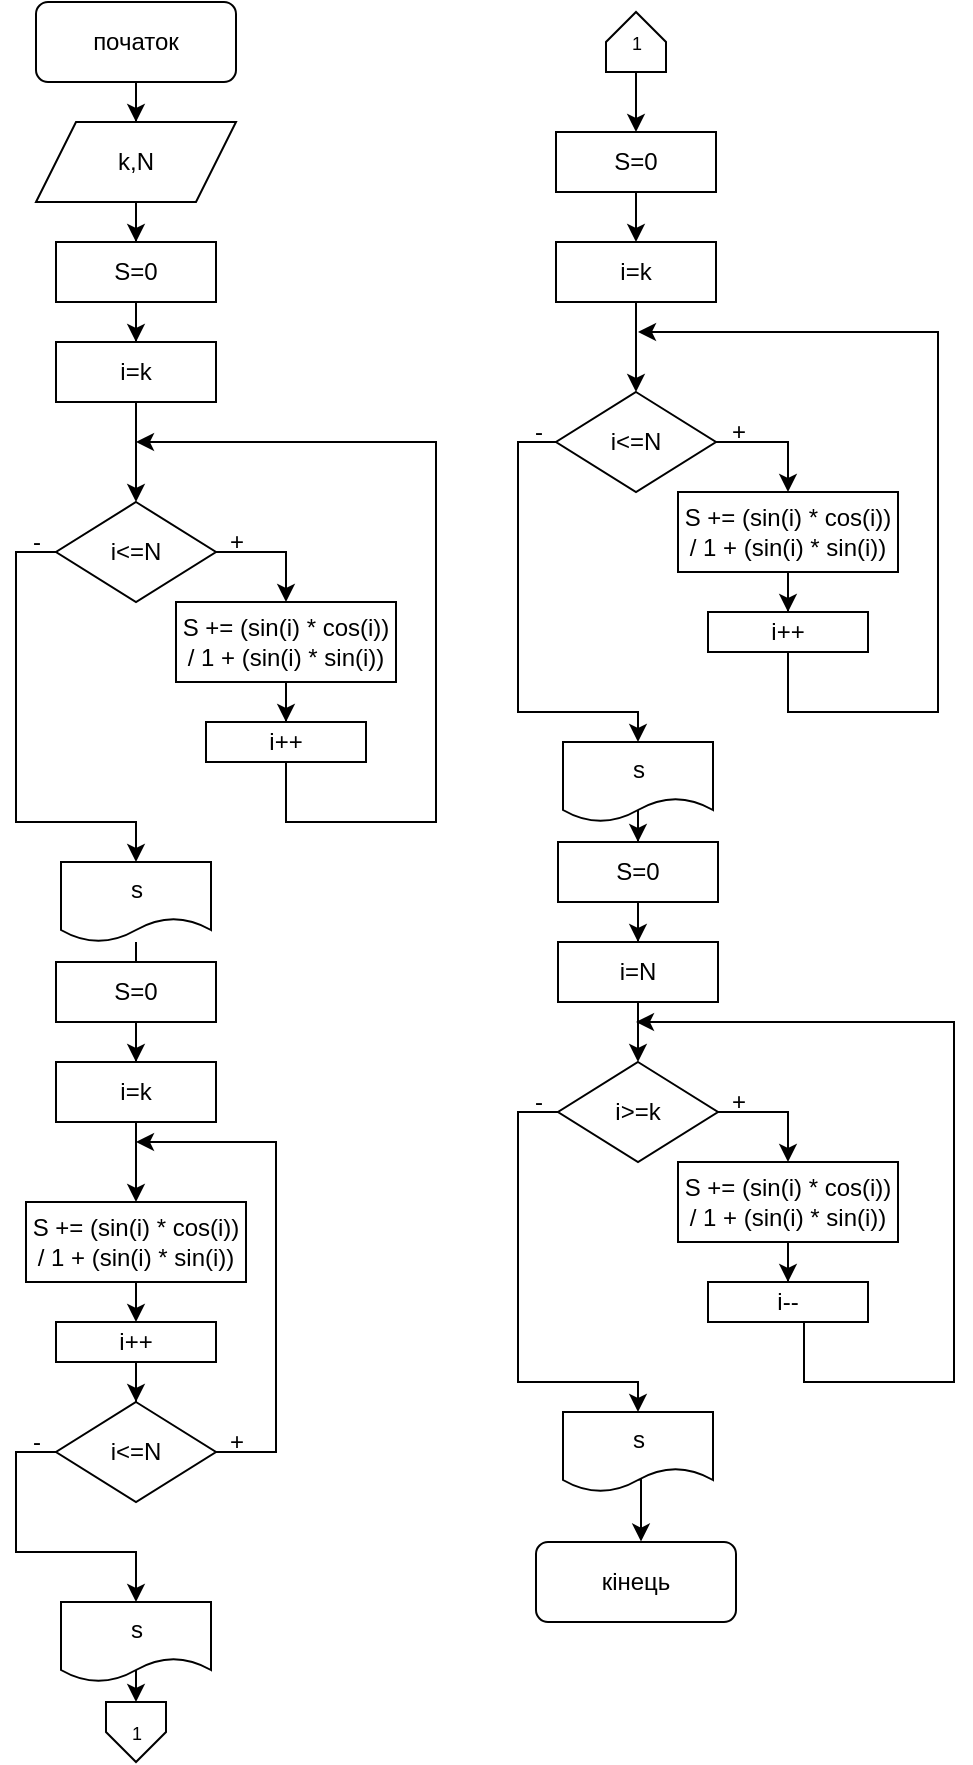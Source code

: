 <mxfile version="20.2.3" type="device" pages="2"><diagram id="C5RBs43oDa-KdzZeNtuy" name="Page-1"><mxGraphModel dx="1471" dy="927" grid="0" gridSize="10" guides="1" tooltips="1" connect="1" arrows="1" fold="1" page="1" pageScale="1" pageWidth="827" pageHeight="1169" math="0" shadow="0"><root><mxCell id="WIyWlLk6GJQsqaUBKTNV-0"/><mxCell id="WIyWlLk6GJQsqaUBKTNV-1" parent="WIyWlLk6GJQsqaUBKTNV-0"/><mxCell id="K4sAIPYoaZY_HEX5kWVk-2" value="" style="edgeStyle=orthogonalEdgeStyle;rounded=0;orthogonalLoop=1;jettySize=auto;html=1;" parent="WIyWlLk6GJQsqaUBKTNV-1" source="K4sAIPYoaZY_HEX5kWVk-0" target="K4sAIPYoaZY_HEX5kWVk-1" edge="1"><mxGeometry relative="1" as="geometry"/></mxCell><mxCell id="K4sAIPYoaZY_HEX5kWVk-0" value="початок" style="rounded=1;whiteSpace=wrap;html=1;" parent="WIyWlLk6GJQsqaUBKTNV-1" vertex="1"><mxGeometry x="70" y="40" width="100" height="40" as="geometry"/></mxCell><mxCell id="K4sAIPYoaZY_HEX5kWVk-4" value="" style="edgeStyle=orthogonalEdgeStyle;rounded=0;orthogonalLoop=1;jettySize=auto;html=1;" parent="WIyWlLk6GJQsqaUBKTNV-1" source="K4sAIPYoaZY_HEX5kWVk-1" target="K4sAIPYoaZY_HEX5kWVk-3" edge="1"><mxGeometry relative="1" as="geometry"/></mxCell><mxCell id="K4sAIPYoaZY_HEX5kWVk-1" value="k,N" style="shape=parallelogram;perimeter=parallelogramPerimeter;whiteSpace=wrap;html=1;fixedSize=1;" parent="WIyWlLk6GJQsqaUBKTNV-1" vertex="1"><mxGeometry x="70" y="100" width="100" height="40" as="geometry"/></mxCell><mxCell id="K4sAIPYoaZY_HEX5kWVk-7" value="" style="edgeStyle=orthogonalEdgeStyle;rounded=0;orthogonalLoop=1;jettySize=auto;html=1;" parent="WIyWlLk6GJQsqaUBKTNV-1" source="K4sAIPYoaZY_HEX5kWVk-3" target="K4sAIPYoaZY_HEX5kWVk-6" edge="1"><mxGeometry relative="1" as="geometry"/></mxCell><mxCell id="K4sAIPYoaZY_HEX5kWVk-3" value="S=0" style="rounded=0;whiteSpace=wrap;html=1;" parent="WIyWlLk6GJQsqaUBKTNV-1" vertex="1"><mxGeometry x="80" y="160" width="80" height="30" as="geometry"/></mxCell><mxCell id="K4sAIPYoaZY_HEX5kWVk-9" value="" style="edgeStyle=orthogonalEdgeStyle;rounded=0;orthogonalLoop=1;jettySize=auto;html=1;" parent="WIyWlLk6GJQsqaUBKTNV-1" source="K4sAIPYoaZY_HEX5kWVk-6" target="K4sAIPYoaZY_HEX5kWVk-8" edge="1"><mxGeometry relative="1" as="geometry"/></mxCell><mxCell id="K4sAIPYoaZY_HEX5kWVk-6" value="i=k" style="rounded=0;whiteSpace=wrap;html=1;" parent="WIyWlLk6GJQsqaUBKTNV-1" vertex="1"><mxGeometry x="80" y="210" width="80" height="30" as="geometry"/></mxCell><mxCell id="K4sAIPYoaZY_HEX5kWVk-11" value="" style="edgeStyle=orthogonalEdgeStyle;rounded=0;orthogonalLoop=1;jettySize=auto;html=1;exitX=1;exitY=0.5;exitDx=0;exitDy=0;" parent="WIyWlLk6GJQsqaUBKTNV-1" source="K4sAIPYoaZY_HEX5kWVk-8" target="K4sAIPYoaZY_HEX5kWVk-10" edge="1"><mxGeometry relative="1" as="geometry"/></mxCell><mxCell id="K4sAIPYoaZY_HEX5kWVk-21" value="" style="edgeStyle=orthogonalEdgeStyle;rounded=0;orthogonalLoop=1;jettySize=auto;html=1;exitX=0;exitY=0.5;exitDx=0;exitDy=0;entryX=0.5;entryY=0;entryDx=0;entryDy=0;" parent="WIyWlLk6GJQsqaUBKTNV-1" source="K4sAIPYoaZY_HEX5kWVk-8" target="K4sAIPYoaZY_HEX5kWVk-20" edge="1"><mxGeometry relative="1" as="geometry"><Array as="points"><mxPoint x="60" y="315"/><mxPoint x="60" y="450"/><mxPoint x="120" y="450"/></Array></mxGeometry></mxCell><mxCell id="K4sAIPYoaZY_HEX5kWVk-8" value="i&amp;lt;=N" style="rhombus;whiteSpace=wrap;html=1;" parent="WIyWlLk6GJQsqaUBKTNV-1" vertex="1"><mxGeometry x="80" y="290" width="80" height="50" as="geometry"/></mxCell><mxCell id="K4sAIPYoaZY_HEX5kWVk-17" value="" style="edgeStyle=orthogonalEdgeStyle;rounded=0;orthogonalLoop=1;jettySize=auto;html=1;" parent="WIyWlLk6GJQsqaUBKTNV-1" source="K4sAIPYoaZY_HEX5kWVk-10" target="K4sAIPYoaZY_HEX5kWVk-16" edge="1"><mxGeometry relative="1" as="geometry"/></mxCell><mxCell id="K4sAIPYoaZY_HEX5kWVk-10" value="S += (sin(i) * cos(i)) / 1 + (sin(i) * sin(i))" style="rounded=0;whiteSpace=wrap;html=1;" parent="WIyWlLk6GJQsqaUBKTNV-1" vertex="1"><mxGeometry x="140" y="340" width="110" height="40" as="geometry"/></mxCell><mxCell id="K4sAIPYoaZY_HEX5kWVk-12" value="+" style="text;html=1;align=center;verticalAlign=middle;resizable=0;points=[];autosize=1;strokeColor=none;fillColor=none;" parent="WIyWlLk6GJQsqaUBKTNV-1" vertex="1"><mxGeometry x="155" y="295" width="30" height="30" as="geometry"/></mxCell><mxCell id="K4sAIPYoaZY_HEX5kWVk-19" value="" style="edgeStyle=orthogonalEdgeStyle;rounded=0;orthogonalLoop=1;jettySize=auto;html=1;exitX=0.5;exitY=1;exitDx=0;exitDy=0;" parent="WIyWlLk6GJQsqaUBKTNV-1" source="K4sAIPYoaZY_HEX5kWVk-16" edge="1"><mxGeometry relative="1" as="geometry"><mxPoint x="120" y="260" as="targetPoint"/><Array as="points"><mxPoint x="195" y="450"/><mxPoint x="270" y="450"/><mxPoint x="270" y="260"/></Array></mxGeometry></mxCell><mxCell id="K4sAIPYoaZY_HEX5kWVk-16" value="i++" style="rounded=0;whiteSpace=wrap;html=1;" parent="WIyWlLk6GJQsqaUBKTNV-1" vertex="1"><mxGeometry x="155" y="400" width="80" height="20" as="geometry"/></mxCell><mxCell id="K4sAIPYoaZY_HEX5kWVk-27" value="" style="edgeStyle=orthogonalEdgeStyle;rounded=0;orthogonalLoop=1;jettySize=auto;html=1;" parent="WIyWlLk6GJQsqaUBKTNV-1" source="K4sAIPYoaZY_HEX5kWVk-20" edge="1"><mxGeometry relative="1" as="geometry"><mxPoint x="120" y="520" as="targetPoint"/></mxGeometry></mxCell><mxCell id="K4sAIPYoaZY_HEX5kWVk-20" value="s" style="shape=document;whiteSpace=wrap;html=1;boundedLbl=1;" parent="WIyWlLk6GJQsqaUBKTNV-1" vertex="1"><mxGeometry x="82.5" y="470" width="75" height="40" as="geometry"/></mxCell><mxCell id="K4sAIPYoaZY_HEX5kWVk-22" value="-" style="text;html=1;align=center;verticalAlign=middle;resizable=0;points=[];autosize=1;strokeColor=none;fillColor=none;" parent="WIyWlLk6GJQsqaUBKTNV-1" vertex="1"><mxGeometry x="55" y="295" width="30" height="30" as="geometry"/></mxCell><mxCell id="K4sAIPYoaZY_HEX5kWVk-28" value="" style="edgeStyle=orthogonalEdgeStyle;rounded=0;orthogonalLoop=1;jettySize=auto;html=1;" parent="WIyWlLk6GJQsqaUBKTNV-1" source="K4sAIPYoaZY_HEX5kWVk-24" target="K4sAIPYoaZY_HEX5kWVk-26" edge="1"><mxGeometry relative="1" as="geometry"/></mxCell><mxCell id="K4sAIPYoaZY_HEX5kWVk-24" value="S=0" style="rounded=0;whiteSpace=wrap;html=1;" parent="WIyWlLk6GJQsqaUBKTNV-1" vertex="1"><mxGeometry x="80" y="520" width="80" height="30" as="geometry"/></mxCell><mxCell id="K4sAIPYoaZY_HEX5kWVk-31" value="" style="edgeStyle=orthogonalEdgeStyle;rounded=0;orthogonalLoop=1;jettySize=auto;html=1;entryX=0.5;entryY=0;entryDx=0;entryDy=0;" parent="WIyWlLk6GJQsqaUBKTNV-1" source="K4sAIPYoaZY_HEX5kWVk-26" target="K4sAIPYoaZY_HEX5kWVk-29" edge="1"><mxGeometry relative="1" as="geometry"/></mxCell><mxCell id="K4sAIPYoaZY_HEX5kWVk-26" value="i=k" style="rounded=0;whiteSpace=wrap;html=1;" parent="WIyWlLk6GJQsqaUBKTNV-1" vertex="1"><mxGeometry x="80" y="570" width="80" height="30" as="geometry"/></mxCell><mxCell id="K4sAIPYoaZY_HEX5kWVk-29" value="S += (sin(i) * cos(i)) / 1 + (sin(i) * sin(i))" style="rounded=0;whiteSpace=wrap;html=1;" parent="WIyWlLk6GJQsqaUBKTNV-1" vertex="1"><mxGeometry x="65" y="640" width="110" height="40" as="geometry"/></mxCell><mxCell id="K4sAIPYoaZY_HEX5kWVk-34" value="" style="edgeStyle=orthogonalEdgeStyle;rounded=0;orthogonalLoop=1;jettySize=auto;html=1;" parent="WIyWlLk6GJQsqaUBKTNV-1" source="K4sAIPYoaZY_HEX5kWVk-30" target="K4sAIPYoaZY_HEX5kWVk-33" edge="1"><mxGeometry relative="1" as="geometry"/></mxCell><mxCell id="K4sAIPYoaZY_HEX5kWVk-30" value="i++" style="rounded=0;whiteSpace=wrap;html=1;" parent="WIyWlLk6GJQsqaUBKTNV-1" vertex="1"><mxGeometry x="80" y="700" width="80" height="20" as="geometry"/></mxCell><mxCell id="K4sAIPYoaZY_HEX5kWVk-32" value="" style="endArrow=classic;html=1;rounded=0;exitX=0.5;exitY=1;exitDx=0;exitDy=0;entryX=0.5;entryY=0;entryDx=0;entryDy=0;" parent="WIyWlLk6GJQsqaUBKTNV-1" source="K4sAIPYoaZY_HEX5kWVk-29" target="K4sAIPYoaZY_HEX5kWVk-30" edge="1"><mxGeometry width="50" height="50" relative="1" as="geometry"><mxPoint x="150" y="620" as="sourcePoint"/><mxPoint x="200" y="570" as="targetPoint"/></mxGeometry></mxCell><mxCell id="K4sAIPYoaZY_HEX5kWVk-36" value="" style="edgeStyle=orthogonalEdgeStyle;rounded=0;orthogonalLoop=1;jettySize=auto;html=1;" parent="WIyWlLk6GJQsqaUBKTNV-1" source="K4sAIPYoaZY_HEX5kWVk-33" edge="1"><mxGeometry relative="1" as="geometry"><mxPoint x="120" y="610" as="targetPoint"/><Array as="points"><mxPoint x="190" y="765"/><mxPoint x="190" y="610"/></Array></mxGeometry></mxCell><mxCell id="K4sAIPYoaZY_HEX5kWVk-44" value="" style="edgeStyle=orthogonalEdgeStyle;rounded=0;orthogonalLoop=1;jettySize=auto;html=1;entryX=0.5;entryY=0;entryDx=0;entryDy=0;exitX=0;exitY=0.5;exitDx=0;exitDy=0;" parent="WIyWlLk6GJQsqaUBKTNV-1" source="K4sAIPYoaZY_HEX5kWVk-33" target="K4sAIPYoaZY_HEX5kWVk-42" edge="1"><mxGeometry relative="1" as="geometry"><mxPoint x="2.274e-13" y="765" as="targetPoint"/></mxGeometry></mxCell><mxCell id="K4sAIPYoaZY_HEX5kWVk-33" value="i&amp;lt;=N" style="rhombus;whiteSpace=wrap;html=1;" parent="WIyWlLk6GJQsqaUBKTNV-1" vertex="1"><mxGeometry x="80" y="740" width="80" height="50" as="geometry"/></mxCell><mxCell id="K4sAIPYoaZY_HEX5kWVk-37" value="+" style="text;html=1;align=center;verticalAlign=middle;resizable=0;points=[];autosize=1;strokeColor=none;fillColor=none;" parent="WIyWlLk6GJQsqaUBKTNV-1" vertex="1"><mxGeometry x="155" y="745" width="30" height="30" as="geometry"/></mxCell><mxCell id="jiIaWxIWColyFS7ki5DX-5" value="" style="edgeStyle=orthogonalEdgeStyle;rounded=0;orthogonalLoop=1;jettySize=auto;html=1;exitX=0.5;exitY=0.81;exitDx=0;exitDy=0;exitPerimeter=0;" edge="1" parent="WIyWlLk6GJQsqaUBKTNV-1" source="K4sAIPYoaZY_HEX5kWVk-42"><mxGeometry relative="1" as="geometry"><mxPoint x="120" y="890" as="targetPoint"/></mxGeometry></mxCell><mxCell id="K4sAIPYoaZY_HEX5kWVk-42" value="s" style="shape=document;whiteSpace=wrap;html=1;boundedLbl=1;" parent="WIyWlLk6GJQsqaUBKTNV-1" vertex="1"><mxGeometry x="82.5" y="840" width="75" height="40" as="geometry"/></mxCell><mxCell id="K4sAIPYoaZY_HEX5kWVk-45" value="-" style="text;html=1;align=center;verticalAlign=middle;resizable=0;points=[];autosize=1;strokeColor=none;fillColor=none;" parent="WIyWlLk6GJQsqaUBKTNV-1" vertex="1"><mxGeometry x="55" y="745" width="30" height="30" as="geometry"/></mxCell><mxCell id="K4sAIPYoaZY_HEX5kWVk-51" value="" style="edgeStyle=orthogonalEdgeStyle;rounded=0;orthogonalLoop=1;jettySize=auto;html=1;" parent="WIyWlLk6GJQsqaUBKTNV-1" source="K4sAIPYoaZY_HEX5kWVk-49" target="K4sAIPYoaZY_HEX5kWVk-50" edge="1"><mxGeometry relative="1" as="geometry"/></mxCell><mxCell id="K4sAIPYoaZY_HEX5kWVk-49" value="S=0" style="rounded=0;whiteSpace=wrap;html=1;" parent="WIyWlLk6GJQsqaUBKTNV-1" vertex="1"><mxGeometry x="330" y="105" width="80" height="30" as="geometry"/></mxCell><mxCell id="K4sAIPYoaZY_HEX5kWVk-61" value="" style="edgeStyle=orthogonalEdgeStyle;rounded=0;orthogonalLoop=1;jettySize=auto;html=1;entryX=0.5;entryY=0;entryDx=0;entryDy=0;" parent="WIyWlLk6GJQsqaUBKTNV-1" source="K4sAIPYoaZY_HEX5kWVk-50" target="K4sAIPYoaZY_HEX5kWVk-54" edge="1"><mxGeometry relative="1" as="geometry"/></mxCell><mxCell id="K4sAIPYoaZY_HEX5kWVk-50" value="i=k" style="rounded=0;whiteSpace=wrap;html=1;" parent="WIyWlLk6GJQsqaUBKTNV-1" vertex="1"><mxGeometry x="330" y="160" width="80" height="30" as="geometry"/></mxCell><mxCell id="K4sAIPYoaZY_HEX5kWVk-52" value="" style="edgeStyle=orthogonalEdgeStyle;rounded=0;orthogonalLoop=1;jettySize=auto;html=1;exitX=1;exitY=0.5;exitDx=0;exitDy=0;" parent="WIyWlLk6GJQsqaUBKTNV-1" source="K4sAIPYoaZY_HEX5kWVk-54" target="K4sAIPYoaZY_HEX5kWVk-56" edge="1"><mxGeometry relative="1" as="geometry"/></mxCell><mxCell id="K4sAIPYoaZY_HEX5kWVk-53" value="" style="edgeStyle=orthogonalEdgeStyle;rounded=0;orthogonalLoop=1;jettySize=auto;html=1;exitX=0;exitY=0.5;exitDx=0;exitDy=0;entryX=0.5;entryY=0;entryDx=0;entryDy=0;" parent="WIyWlLk6GJQsqaUBKTNV-1" source="K4sAIPYoaZY_HEX5kWVk-54" target="K4sAIPYoaZY_HEX5kWVk-62" edge="1"><mxGeometry relative="1" as="geometry"><mxPoint x="371" y="415" as="targetPoint"/><Array as="points"><mxPoint x="311" y="260"/><mxPoint x="311" y="395"/><mxPoint x="371" y="395"/></Array></mxGeometry></mxCell><mxCell id="K4sAIPYoaZY_HEX5kWVk-54" value="i&amp;lt;=N" style="rhombus;whiteSpace=wrap;html=1;" parent="WIyWlLk6GJQsqaUBKTNV-1" vertex="1"><mxGeometry x="330" y="235" width="80" height="50" as="geometry"/></mxCell><mxCell id="K4sAIPYoaZY_HEX5kWVk-55" value="" style="edgeStyle=orthogonalEdgeStyle;rounded=0;orthogonalLoop=1;jettySize=auto;html=1;" parent="WIyWlLk6GJQsqaUBKTNV-1" source="K4sAIPYoaZY_HEX5kWVk-56" target="K4sAIPYoaZY_HEX5kWVk-59" edge="1"><mxGeometry relative="1" as="geometry"/></mxCell><mxCell id="K4sAIPYoaZY_HEX5kWVk-56" value="S += (sin(i) * cos(i)) / 1 + (sin(i) * sin(i))" style="rounded=0;whiteSpace=wrap;html=1;" parent="WIyWlLk6GJQsqaUBKTNV-1" vertex="1"><mxGeometry x="391" y="285" width="110" height="40" as="geometry"/></mxCell><mxCell id="K4sAIPYoaZY_HEX5kWVk-57" value="+" style="text;html=1;align=center;verticalAlign=middle;resizable=0;points=[];autosize=1;strokeColor=none;fillColor=none;" parent="WIyWlLk6GJQsqaUBKTNV-1" vertex="1"><mxGeometry x="406" y="240" width="30" height="30" as="geometry"/></mxCell><mxCell id="K4sAIPYoaZY_HEX5kWVk-58" value="" style="edgeStyle=orthogonalEdgeStyle;rounded=0;orthogonalLoop=1;jettySize=auto;html=1;exitX=0.5;exitY=1;exitDx=0;exitDy=0;" parent="WIyWlLk6GJQsqaUBKTNV-1" source="K4sAIPYoaZY_HEX5kWVk-59" edge="1"><mxGeometry relative="1" as="geometry"><mxPoint x="371" y="205" as="targetPoint"/><Array as="points"><mxPoint x="446" y="395"/><mxPoint x="521" y="395"/><mxPoint x="521" y="205"/></Array></mxGeometry></mxCell><mxCell id="K4sAIPYoaZY_HEX5kWVk-59" value="i++" style="rounded=0;whiteSpace=wrap;html=1;" parent="WIyWlLk6GJQsqaUBKTNV-1" vertex="1"><mxGeometry x="406" y="345" width="80" height="20" as="geometry"/></mxCell><mxCell id="K4sAIPYoaZY_HEX5kWVk-60" value="-" style="text;html=1;align=center;verticalAlign=middle;resizable=0;points=[];autosize=1;strokeColor=none;fillColor=none;" parent="WIyWlLk6GJQsqaUBKTNV-1" vertex="1"><mxGeometry x="306" y="240" width="30" height="30" as="geometry"/></mxCell><mxCell id="K4sAIPYoaZY_HEX5kWVk-66" value="" style="edgeStyle=orthogonalEdgeStyle;rounded=0;orthogonalLoop=1;jettySize=auto;html=1;entryX=0.5;entryY=0;entryDx=0;entryDy=0;" parent="WIyWlLk6GJQsqaUBKTNV-1" source="K4sAIPYoaZY_HEX5kWVk-62" target="K4sAIPYoaZY_HEX5kWVk-64" edge="1"><mxGeometry relative="1" as="geometry"/></mxCell><mxCell id="K4sAIPYoaZY_HEX5kWVk-62" value="s" style="shape=document;whiteSpace=wrap;html=1;boundedLbl=1;" parent="WIyWlLk6GJQsqaUBKTNV-1" vertex="1"><mxGeometry x="333.5" y="410" width="75" height="40" as="geometry"/></mxCell><mxCell id="K4sAIPYoaZY_HEX5kWVk-67" value="" style="edgeStyle=orthogonalEdgeStyle;rounded=0;orthogonalLoop=1;jettySize=auto;html=1;" parent="WIyWlLk6GJQsqaUBKTNV-1" source="K4sAIPYoaZY_HEX5kWVk-64" target="K4sAIPYoaZY_HEX5kWVk-65" edge="1"><mxGeometry relative="1" as="geometry"/></mxCell><mxCell id="K4sAIPYoaZY_HEX5kWVk-64" value="S=0" style="rounded=0;whiteSpace=wrap;html=1;" parent="WIyWlLk6GJQsqaUBKTNV-1" vertex="1"><mxGeometry x="331" y="460" width="80" height="30" as="geometry"/></mxCell><mxCell id="K4sAIPYoaZY_HEX5kWVk-79" value="" style="edgeStyle=orthogonalEdgeStyle;rounded=0;orthogonalLoop=1;jettySize=auto;html=1;entryX=0.5;entryY=0;entryDx=0;entryDy=0;" parent="WIyWlLk6GJQsqaUBKTNV-1" source="K4sAIPYoaZY_HEX5kWVk-65" target="K4sAIPYoaZY_HEX5kWVk-70" edge="1"><mxGeometry relative="1" as="geometry"/></mxCell><mxCell id="K4sAIPYoaZY_HEX5kWVk-65" value="i=N" style="rounded=0;whiteSpace=wrap;html=1;" parent="WIyWlLk6GJQsqaUBKTNV-1" vertex="1"><mxGeometry x="331" y="510" width="80" height="30" as="geometry"/></mxCell><mxCell id="K4sAIPYoaZY_HEX5kWVk-68" value="" style="edgeStyle=orthogonalEdgeStyle;rounded=0;orthogonalLoop=1;jettySize=auto;html=1;exitX=1;exitY=0.5;exitDx=0;exitDy=0;" parent="WIyWlLk6GJQsqaUBKTNV-1" source="K4sAIPYoaZY_HEX5kWVk-70" target="K4sAIPYoaZY_HEX5kWVk-72" edge="1"><mxGeometry relative="1" as="geometry"/></mxCell><mxCell id="K4sAIPYoaZY_HEX5kWVk-69" value="" style="edgeStyle=orthogonalEdgeStyle;rounded=0;orthogonalLoop=1;jettySize=auto;html=1;exitX=0;exitY=0.5;exitDx=0;exitDy=0;entryX=0.5;entryY=0;entryDx=0;entryDy=0;" parent="WIyWlLk6GJQsqaUBKTNV-1" source="K4sAIPYoaZY_HEX5kWVk-70" target="K4sAIPYoaZY_HEX5kWVk-78" edge="1"><mxGeometry relative="1" as="geometry"><mxPoint x="371" y="750" as="targetPoint"/><Array as="points"><mxPoint x="311" y="595"/><mxPoint x="311" y="730"/><mxPoint x="371" y="730"/></Array></mxGeometry></mxCell><mxCell id="K4sAIPYoaZY_HEX5kWVk-70" value="i&amp;gt;=k" style="rhombus;whiteSpace=wrap;html=1;" parent="WIyWlLk6GJQsqaUBKTNV-1" vertex="1"><mxGeometry x="331" y="570" width="80" height="50" as="geometry"/></mxCell><mxCell id="K4sAIPYoaZY_HEX5kWVk-71" value="" style="edgeStyle=orthogonalEdgeStyle;rounded=0;orthogonalLoop=1;jettySize=auto;html=1;" parent="WIyWlLk6GJQsqaUBKTNV-1" source="K4sAIPYoaZY_HEX5kWVk-72" target="K4sAIPYoaZY_HEX5kWVk-75" edge="1"><mxGeometry relative="1" as="geometry"/></mxCell><mxCell id="K4sAIPYoaZY_HEX5kWVk-72" value="S += (sin(i) * cos(i)) / 1 + (sin(i) * sin(i))" style="rounded=0;whiteSpace=wrap;html=1;" parent="WIyWlLk6GJQsqaUBKTNV-1" vertex="1"><mxGeometry x="391" y="620" width="110" height="40" as="geometry"/></mxCell><mxCell id="K4sAIPYoaZY_HEX5kWVk-73" value="+" style="text;html=1;align=center;verticalAlign=middle;resizable=0;points=[];autosize=1;strokeColor=none;fillColor=none;" parent="WIyWlLk6GJQsqaUBKTNV-1" vertex="1"><mxGeometry x="406" y="575" width="30" height="30" as="geometry"/></mxCell><mxCell id="K4sAIPYoaZY_HEX5kWVk-74" value="" style="edgeStyle=orthogonalEdgeStyle;rounded=0;orthogonalLoop=1;jettySize=auto;html=1;exitX=0.5;exitY=1;exitDx=0;exitDy=0;" parent="WIyWlLk6GJQsqaUBKTNV-1" source="K4sAIPYoaZY_HEX5kWVk-75" edge="1"><mxGeometry relative="1" as="geometry"><mxPoint x="370" y="550" as="targetPoint"/><Array as="points"><mxPoint x="454" y="700"/><mxPoint x="454" y="730"/><mxPoint x="529" y="730"/><mxPoint x="529" y="550"/></Array></mxGeometry></mxCell><mxCell id="K4sAIPYoaZY_HEX5kWVk-75" value="i--" style="rounded=0;whiteSpace=wrap;html=1;" parent="WIyWlLk6GJQsqaUBKTNV-1" vertex="1"><mxGeometry x="406" y="680" width="80" height="20" as="geometry"/></mxCell><mxCell id="K4sAIPYoaZY_HEX5kWVk-76" value="-" style="text;html=1;align=center;verticalAlign=middle;resizable=0;points=[];autosize=1;strokeColor=none;fillColor=none;" parent="WIyWlLk6GJQsqaUBKTNV-1" vertex="1"><mxGeometry x="306" y="575" width="30" height="30" as="geometry"/></mxCell><mxCell id="K4sAIPYoaZY_HEX5kWVk-77" value="" style="edgeStyle=orthogonalEdgeStyle;rounded=0;orthogonalLoop=1;jettySize=auto;html=1;entryX=0.525;entryY=-0.005;entryDx=0;entryDy=0;entryPerimeter=0;exitX=0.49;exitY=0.845;exitDx=0;exitDy=0;exitPerimeter=0;" parent="WIyWlLk6GJQsqaUBKTNV-1" source="K4sAIPYoaZY_HEX5kWVk-78" target="K4sAIPYoaZY_HEX5kWVk-80" edge="1"><mxGeometry relative="1" as="geometry"><mxPoint x="378.5" y="805.0" as="targetPoint"/><Array as="points"><mxPoint x="373" y="779"/></Array></mxGeometry></mxCell><mxCell id="K4sAIPYoaZY_HEX5kWVk-78" value="s" style="shape=document;whiteSpace=wrap;html=1;boundedLbl=1;" parent="WIyWlLk6GJQsqaUBKTNV-1" vertex="1"><mxGeometry x="333.5" y="745" width="75" height="40" as="geometry"/></mxCell><mxCell id="K4sAIPYoaZY_HEX5kWVk-80" value="кінець" style="rounded=1;whiteSpace=wrap;html=1;" parent="WIyWlLk6GJQsqaUBKTNV-1" vertex="1"><mxGeometry x="320" y="810" width="100" height="40" as="geometry"/></mxCell><mxCell id="jiIaWxIWColyFS7ki5DX-9" value="" style="verticalLabelPosition=bottom;verticalAlign=top;html=1;shape=offPageConnector;rounded=0;size=0.5;fontSize=10;" vertex="1" parent="WIyWlLk6GJQsqaUBKTNV-1"><mxGeometry x="105" y="890" width="30" height="30" as="geometry"/></mxCell><mxCell id="jiIaWxIWColyFS7ki5DX-10" value="&lt;font style=&quot;font-size: 9px;&quot;&gt;1&lt;/font&gt;" style="text;html=1;align=center;verticalAlign=middle;resizable=0;points=[];autosize=1;strokeColor=none;fillColor=none;fontSize=10;" vertex="1" parent="WIyWlLk6GJQsqaUBKTNV-1"><mxGeometry x="105" y="890" width="30" height="30" as="geometry"/></mxCell><mxCell id="jiIaWxIWColyFS7ki5DX-14" value="" style="verticalLabelPosition=bottom;verticalAlign=top;html=1;shape=offPageConnector;rounded=0;size=0.5;fontSize=10;direction=west;" vertex="1" parent="WIyWlLk6GJQsqaUBKTNV-1"><mxGeometry x="355" y="45" width="30" height="30" as="geometry"/></mxCell><mxCell id="jiIaWxIWColyFS7ki5DX-16" value="" style="edgeStyle=orthogonalEdgeStyle;rounded=0;orthogonalLoop=1;jettySize=auto;html=1;fontSize=9;entryX=0.5;entryY=0;entryDx=0;entryDy=0;" edge="1" parent="WIyWlLk6GJQsqaUBKTNV-1" source="jiIaWxIWColyFS7ki5DX-15" target="K4sAIPYoaZY_HEX5kWVk-49"><mxGeometry relative="1" as="geometry"/></mxCell><mxCell id="jiIaWxIWColyFS7ki5DX-15" value="&lt;font style=&quot;font-size: 9px;&quot;&gt;1&lt;/font&gt;" style="text;html=1;align=center;verticalAlign=middle;resizable=0;points=[];autosize=1;strokeColor=none;fillColor=none;fontSize=10;rotation=0;" vertex="1" parent="WIyWlLk6GJQsqaUBKTNV-1"><mxGeometry x="355" y="45" width="30" height="30" as="geometry"/></mxCell></root></mxGraphModel></diagram><diagram id="Ofj5KuRh6ITukbR0lRML" name="Сторінка-2"><mxGraphModel dx="1212" dy="764" grid="0" gridSize="10" guides="1" tooltips="1" connect="1" arrows="1" fold="1" page="1" pageScale="1" pageWidth="827" pageHeight="1169" math="0" shadow="0"><root><mxCell id="0"/><mxCell id="1" parent="0"/><mxCell id="bgAfrKpp2_d6Tq5ierhp-11" value="" style="edgeStyle=orthogonalEdgeStyle;rounded=0;orthogonalLoop=1;jettySize=auto;html=1;fontColor=#000000;strokeColor=#000000;" parent="1" edge="1"><mxGeometry relative="1" as="geometry"><mxPoint x="95" y="110" as="sourcePoint"/><mxPoint x="95" y="120" as="targetPoint"/><Array as="points"><mxPoint x="95" y="100"/><mxPoint x="95" y="100"/></Array></mxGeometry></mxCell><mxCell id="bgAfrKpp2_d6Tq5ierhp-7" value="" style="ellipse;html=1;shape=startState;fillColor=#000000;strokeColor=#000000;rounded=1;shadow=0;glass=0;sketch=0;" parent="1" vertex="1"><mxGeometry x="80" y="20" width="30" height="30" as="geometry"/></mxCell><mxCell id="bgAfrKpp2_d6Tq5ierhp-8" value="" style="edgeStyle=orthogonalEdgeStyle;html=1;verticalAlign=bottom;endArrow=open;endSize=8;strokeColor=#000000;rounded=0;exitX=0.493;exitY=0.859;exitDx=0;exitDy=0;exitPerimeter=0;" parent="1" source="bgAfrKpp2_d6Tq5ierhp-7" edge="1"><mxGeometry relative="1" as="geometry"><mxPoint x="95" y="80" as="targetPoint"/></mxGeometry></mxCell><mxCell id="bgAfrKpp2_d6Tq5ierhp-12" value="" style="edgeStyle=orthogonalEdgeStyle;rounded=0;orthogonalLoop=1;jettySize=auto;html=1;fontColor=#000000;strokeColor=#000000;" parent="1" edge="1"><mxGeometry relative="1" as="geometry"><mxPoint x="95" y="160" as="sourcePoint"/><mxPoint x="95" y="160" as="targetPoint"/><Array as="points"><mxPoint x="95" y="140"/><mxPoint x="95" y="140"/></Array></mxGeometry></mxCell><mxCell id="bgAfrKpp2_d6Tq5ierhp-14" value="" style="edgeStyle=orthogonalEdgeStyle;rounded=0;orthogonalLoop=1;jettySize=auto;html=1;fontColor=#000000;strokeColor=#000000;exitX=0.5;exitY=1;exitDx=0;exitDy=0;" parent="1" source="I8vwYkJah_sULLv5FEBh-3" edge="1"><mxGeometry relative="1" as="geometry"><mxPoint x="95" y="210" as="sourcePoint"/><mxPoint x="95" y="210" as="targetPoint"/><Array as="points"/></mxGeometry></mxCell><mxCell id="bgAfrKpp2_d6Tq5ierhp-23" value="" style="edgeStyle=orthogonalEdgeStyle;rounded=0;orthogonalLoop=1;jettySize=auto;html=1;fontColor=#000000;strokeColor=#000000;" parent="1" source="bgAfrKpp2_d6Tq5ierhp-21" target="bgAfrKpp2_d6Tq5ierhp-22" edge="1"><mxGeometry relative="1" as="geometry"/></mxCell><mxCell id="bgAfrKpp2_d6Tq5ierhp-21" value="" style="strokeWidth=2;html=1;shape=mxgraph.flowchart.decision;whiteSpace=wrap;rounded=1;shadow=0;glass=0;sketch=0;fontColor=#000000;" parent="1" vertex="1"><mxGeometry x="75" y="210" width="40" height="40" as="geometry"/></mxCell><mxCell id="06aByHkuVgmrnQ7klbSN-3" value="" style="edgeStyle=orthogonalEdgeStyle;rounded=0;orthogonalLoop=1;jettySize=auto;html=1;fontColor=#000000;strokeColor=#000000;entryX=0;entryY=0.5;entryDx=0;entryDy=0;" parent="1" source="bgAfrKpp2_d6Tq5ierhp-22" target="I8vwYkJah_sULLv5FEBh-5" edge="1"><mxGeometry relative="1" as="geometry"><mxPoint x="180" y="320" as="targetPoint"/></mxGeometry></mxCell><mxCell id="I8vwYkJah_sULLv5FEBh-8" value="" style="edgeStyle=orthogonalEdgeStyle;rounded=0;orthogonalLoop=1;jettySize=auto;html=1;fontColor=#3333FF;strokeColor=#000000;" parent="1" source="bgAfrKpp2_d6Tq5ierhp-22" target="I8vwYkJah_sULLv5FEBh-7" edge="1"><mxGeometry relative="1" as="geometry"/></mxCell><mxCell id="bgAfrKpp2_d6Tq5ierhp-22" value="" style="strokeWidth=2;html=1;shape=mxgraph.flowchart.decision;whiteSpace=wrap;rounded=1;shadow=0;glass=0;sketch=0;fontColor=#000000;" parent="1" vertex="1"><mxGeometry x="75" y="280" width="40" height="40" as="geometry"/></mxCell><mxCell id="06aByHkuVgmrnQ7klbSN-6" value="" style="edgeStyle=orthogonalEdgeStyle;rounded=0;orthogonalLoop=1;jettySize=auto;html=1;fontColor=#000000;strokeColor=#000000;entryX=1;entryY=0.5;entryDx=0;entryDy=0;entryPerimeter=0;exitX=0;exitY=0.5;exitDx=0;exitDy=0;" parent="1" source="I8vwYkJah_sULLv5FEBh-4" target="bgAfrKpp2_d6Tq5ierhp-21" edge="1"><mxGeometry relative="1" as="geometry"><mxPoint x="195" y="230" as="sourcePoint"/><mxPoint x="120" y="260" as="targetPoint"/></mxGeometry></mxCell><mxCell id="06aByHkuVgmrnQ7klbSN-7" value="[i&amp;lt;=N]" style="text;html=1;align=center;verticalAlign=middle;resizable=0;points=[];autosize=1;strokeColor=none;fillColor=none;fontColor=#000000;" parent="1" vertex="1"><mxGeometry x="105" y="280" width="60" height="30" as="geometry"/></mxCell><mxCell id="I8vwYkJah_sULLv5FEBh-1" value="&lt;font color=&quot;#3333ff&quot;&gt;ввід &lt;/font&gt;k,N" style="rounded=1;whiteSpace=wrap;html=1;shadow=0;glass=0;sketch=0;fontColor=#000000;strokeColor=#000000;" parent="1" vertex="1"><mxGeometry x="60" y="80" width="70" height="20" as="geometry"/></mxCell><mxCell id="I8vwYkJah_sULLv5FEBh-2" value="S=0" style="rounded=1;whiteSpace=wrap;html=1;shadow=0;glass=0;sketch=0;fontColor=#000000;strokeColor=#000000;" parent="1" vertex="1"><mxGeometry x="60" y="120" width="70" height="20" as="geometry"/></mxCell><mxCell id="I8vwYkJah_sULLv5FEBh-3" value="i=k" style="rounded=1;whiteSpace=wrap;html=1;shadow=0;glass=0;sketch=0;fontColor=#000000;strokeColor=#000000;" parent="1" vertex="1"><mxGeometry x="60" y="160" width="70" height="20" as="geometry"/></mxCell><mxCell id="I8vwYkJah_sULLv5FEBh-4" value="i++" style="rounded=1;whiteSpace=wrap;html=1;shadow=0;glass=0;sketch=0;fontColor=#000000;strokeColor=#000000;" parent="1" vertex="1"><mxGeometry x="200" y="220" width="70" height="20" as="geometry"/></mxCell><mxCell id="I8vwYkJah_sULLv5FEBh-6" value="" style="edgeStyle=orthogonalEdgeStyle;rounded=0;orthogonalLoop=1;jettySize=auto;html=1;fontColor=#000000;strokeColor=#000000;" parent="1" source="I8vwYkJah_sULLv5FEBh-5" target="I8vwYkJah_sULLv5FEBh-4" edge="1"><mxGeometry relative="1" as="geometry"/></mxCell><mxCell id="I8vwYkJah_sULLv5FEBh-5" value="S += (sin(i) * cos(i)) / 1 + (sin(i) * sin(i))" style="rounded=1;whiteSpace=wrap;html=1;shadow=0;glass=0;sketch=0;fontColor=#000000;strokeColor=#000000;" parent="1" vertex="1"><mxGeometry x="180" y="285" width="110" height="30" as="geometry"/></mxCell><mxCell id="I8vwYkJah_sULLv5FEBh-11" value="" style="edgeStyle=orthogonalEdgeStyle;rounded=0;orthogonalLoop=1;jettySize=auto;html=1;fontColor=#3333FF;strokeColor=#000000;entryX=0.5;entryY=0;entryDx=0;entryDy=0;" parent="1" source="I8vwYkJah_sULLv5FEBh-7" target="I8vwYkJah_sULLv5FEBh-9" edge="1"><mxGeometry relative="1" as="geometry"/></mxCell><mxCell id="I8vwYkJah_sULLv5FEBh-7" value="&lt;font color=&quot;#3333ff&quot;&gt;вивід&lt;/font&gt; S" style="rounded=1;whiteSpace=wrap;html=1;shadow=0;glass=0;sketch=0;fontColor=#000000;strokeColor=#000000;" parent="1" vertex="1"><mxGeometry x="60" y="340" width="70" height="20" as="geometry"/></mxCell><mxCell id="I8vwYkJah_sULLv5FEBh-9" value="S=0" style="rounded=1;whiteSpace=wrap;html=1;shadow=0;glass=0;sketch=0;fontColor=#000000;strokeColor=#000000;" parent="1" vertex="1"><mxGeometry x="60" y="380" width="70" height="20" as="geometry"/></mxCell><mxCell id="I8vwYkJah_sULLv5FEBh-14" value="" style="edgeStyle=orthogonalEdgeStyle;rounded=0;orthogonalLoop=1;jettySize=auto;html=1;fontColor=#3333FF;strokeColor=#000000;" parent="1" source="I8vwYkJah_sULLv5FEBh-10" target="I8vwYkJah_sULLv5FEBh-13" edge="1"><mxGeometry relative="1" as="geometry"/></mxCell><mxCell id="I8vwYkJah_sULLv5FEBh-10" value="i=k" style="rounded=1;whiteSpace=wrap;html=1;shadow=0;glass=0;sketch=0;fontColor=#000000;strokeColor=#000000;" parent="1" vertex="1"><mxGeometry x="60" y="420" width="70" height="20" as="geometry"/></mxCell><mxCell id="I8vwYkJah_sULLv5FEBh-12" value="" style="endArrow=classic;html=1;rounded=0;fontColor=#3333FF;strokeColor=#000000;exitX=0.5;exitY=1;exitDx=0;exitDy=0;entryX=0.5;entryY=0;entryDx=0;entryDy=0;" parent="1" source="I8vwYkJah_sULLv5FEBh-9" target="I8vwYkJah_sULLv5FEBh-10" edge="1"><mxGeometry width="50" height="50" relative="1" as="geometry"><mxPoint x="100" y="400" as="sourcePoint"/><mxPoint x="150" y="350" as="targetPoint"/></mxGeometry></mxCell><mxCell id="I8vwYkJah_sULLv5FEBh-17" value="" style="edgeStyle=orthogonalEdgeStyle;rounded=0;orthogonalLoop=1;jettySize=auto;html=1;fontColor=#3333FF;strokeColor=#000000;entryX=0.5;entryY=0;entryDx=0;entryDy=0;" parent="1" source="I8vwYkJah_sULLv5FEBh-13" target="I8vwYkJah_sULLv5FEBh-15" edge="1"><mxGeometry relative="1" as="geometry"/></mxCell><mxCell id="I8vwYkJah_sULLv5FEBh-13" value="" style="strokeWidth=2;html=1;shape=mxgraph.flowchart.decision;whiteSpace=wrap;rounded=1;shadow=0;glass=0;sketch=0;fontColor=#000000;" parent="1" vertex="1"><mxGeometry x="75" y="460" width="40" height="40" as="geometry"/></mxCell><mxCell id="I8vwYkJah_sULLv5FEBh-15" value="S += (sin(i) * cos(i)) / 1 + (sin(i) * sin(i))" style="rounded=1;whiteSpace=wrap;html=1;shadow=0;glass=0;sketch=0;fontColor=#000000;strokeColor=#000000;" parent="1" vertex="1"><mxGeometry x="40" y="520" width="110" height="30" as="geometry"/></mxCell><mxCell id="I8vwYkJah_sULLv5FEBh-21" value="" style="edgeStyle=orthogonalEdgeStyle;rounded=0;orthogonalLoop=1;jettySize=auto;html=1;fontColor=#3333FF;strokeColor=#000000;" parent="1" source="I8vwYkJah_sULLv5FEBh-16" target="I8vwYkJah_sULLv5FEBh-20" edge="1"><mxGeometry relative="1" as="geometry"/></mxCell><mxCell id="I8vwYkJah_sULLv5FEBh-24" style="edgeStyle=orthogonalEdgeStyle;rounded=0;orthogonalLoop=1;jettySize=auto;html=1;fontColor=#3333FF;strokeColor=#000000;" parent="1" source="I8vwYkJah_sULLv5FEBh-16" edge="1"><mxGeometry relative="1" as="geometry"><mxPoint x="95" y="600" as="targetPoint"/></mxGeometry></mxCell><mxCell id="I8vwYkJah_sULLv5FEBh-16" value="i++" style="rounded=1;whiteSpace=wrap;html=1;shadow=0;glass=0;sketch=0;fontColor=#000000;strokeColor=#000000;" parent="1" vertex="1"><mxGeometry x="60" y="565" width="70" height="20" as="geometry"/></mxCell><mxCell id="I8vwYkJah_sULLv5FEBh-18" value="" style="endArrow=classic;html=1;rounded=0;fontColor=#3333FF;strokeColor=#000000;exitX=0.5;exitY=1;exitDx=0;exitDy=0;entryX=0.5;entryY=0;entryDx=0;entryDy=0;" parent="1" source="I8vwYkJah_sULLv5FEBh-15" target="I8vwYkJah_sULLv5FEBh-16" edge="1"><mxGeometry width="50" height="50" relative="1" as="geometry"><mxPoint x="160" y="520" as="sourcePoint"/><mxPoint x="210" y="470" as="targetPoint"/></mxGeometry></mxCell><mxCell id="I8vwYkJah_sULLv5FEBh-23" value="" style="edgeStyle=orthogonalEdgeStyle;rounded=0;orthogonalLoop=1;jettySize=auto;html=1;fontColor=#3333FF;strokeColor=#000000;entryX=1;entryY=0.5;entryDx=0;entryDy=0;entryPerimeter=0;exitX=1;exitY=0.5;exitDx=0;exitDy=0;exitPerimeter=0;" parent="1" source="I8vwYkJah_sULLv5FEBh-20" target="I8vwYkJah_sULLv5FEBh-13" edge="1"><mxGeometry relative="1" as="geometry"><mxPoint x="155" y="620" as="targetPoint"/><Array as="points"><mxPoint x="160" y="620"/><mxPoint x="160" y="480"/></Array></mxGeometry></mxCell><mxCell id="I8vwYkJah_sULLv5FEBh-20" value="" style="strokeWidth=2;html=1;shape=mxgraph.flowchart.decision;whiteSpace=wrap;rounded=1;shadow=0;glass=0;sketch=0;fontColor=#000000;" parent="1" vertex="1"><mxGeometry x="75" y="600" width="40" height="40" as="geometry"/></mxCell><mxCell id="I8vwYkJah_sULLv5FEBh-25" value="[i&amp;lt;=N]" style="text;html=1;align=center;verticalAlign=middle;resizable=0;points=[];autosize=1;strokeColor=none;fillColor=none;fontColor=#000000;" parent="1" vertex="1"><mxGeometry x="100" y="600" width="60" height="30" as="geometry"/></mxCell><mxCell id="K0fR-VNagCKvLJzGQ11c-3" value="" style="edgeStyle=orthogonalEdgeStyle;rounded=0;orthogonalLoop=1;jettySize=auto;html=1;fontSize=9;entryX=0.5;entryY=0;entryDx=0;entryDy=0;entryPerimeter=0;" edge="1" parent="1" source="I8vwYkJah_sULLv5FEBh-26" target="K0fR-VNagCKvLJzGQ11c-1"><mxGeometry relative="1" as="geometry"/></mxCell><mxCell id="I8vwYkJah_sULLv5FEBh-26" value="&lt;font color=&quot;#3333ff&quot;&gt;вивід&lt;/font&gt; S" style="rounded=1;whiteSpace=wrap;html=1;shadow=0;glass=0;sketch=0;fontColor=#000000;strokeColor=#000000;" parent="1" vertex="1"><mxGeometry x="60" y="660" width="70" height="20" as="geometry"/></mxCell><mxCell id="I8vwYkJah_sULLv5FEBh-27" value="" style="endArrow=classic;html=1;rounded=0;fontColor=#3333FF;strokeColor=#000000;exitX=0.5;exitY=1;exitDx=0;exitDy=0;exitPerimeter=0;entryX=0.5;entryY=0;entryDx=0;entryDy=0;" parent="1" source="I8vwYkJah_sULLv5FEBh-20" target="I8vwYkJah_sULLv5FEBh-26" edge="1"><mxGeometry width="50" height="50" relative="1" as="geometry"><mxPoint x="150" y="640" as="sourcePoint"/><mxPoint x="200" y="590" as="targetPoint"/></mxGeometry></mxCell><mxCell id="I8vwYkJah_sULLv5FEBh-31" value="S=0" style="rounded=1;whiteSpace=wrap;html=1;shadow=0;glass=0;sketch=0;fontColor=#000000;strokeColor=#000000;" parent="1" vertex="1"><mxGeometry x="360" y="80" width="70" height="20" as="geometry"/></mxCell><mxCell id="I8vwYkJah_sULLv5FEBh-32" value="i=k" style="rounded=1;whiteSpace=wrap;html=1;shadow=0;glass=0;sketch=0;fontColor=#000000;strokeColor=#000000;" parent="1" vertex="1"><mxGeometry x="360" y="120" width="70" height="20" as="geometry"/></mxCell><mxCell id="I8vwYkJah_sULLv5FEBh-33" value="" style="edgeStyle=orthogonalEdgeStyle;rounded=0;orthogonalLoop=1;jettySize=auto;html=1;fontColor=#000000;strokeColor=#000000;" parent="1" edge="1"><mxGeometry relative="1" as="geometry"><mxPoint x="394.85" y="120" as="sourcePoint"/><mxPoint x="394.85" y="120" as="targetPoint"/><Array as="points"><mxPoint x="394.85" y="100"/><mxPoint x="394.85" y="100"/></Array></mxGeometry></mxCell><mxCell id="I8vwYkJah_sULLv5FEBh-34" value="" style="edgeStyle=orthogonalEdgeStyle;rounded=0;orthogonalLoop=1;jettySize=auto;html=1;fontColor=#000000;strokeColor=#000000;" parent="1" source="I8vwYkJah_sULLv5FEBh-35" target="I8vwYkJah_sULLv5FEBh-38" edge="1"><mxGeometry relative="1" as="geometry"/></mxCell><mxCell id="I8vwYkJah_sULLv5FEBh-35" value="" style="strokeWidth=2;html=1;shape=mxgraph.flowchart.decision;whiteSpace=wrap;rounded=1;shadow=0;glass=0;sketch=0;fontColor=#000000;" parent="1" vertex="1"><mxGeometry x="375" y="160" width="40" height="40" as="geometry"/></mxCell><mxCell id="I8vwYkJah_sULLv5FEBh-36" value="" style="edgeStyle=orthogonalEdgeStyle;rounded=0;orthogonalLoop=1;jettySize=auto;html=1;fontColor=#000000;strokeColor=#000000;entryX=0;entryY=0.5;entryDx=0;entryDy=0;" parent="1" source="I8vwYkJah_sULLv5FEBh-38" target="I8vwYkJah_sULLv5FEBh-43" edge="1"><mxGeometry relative="1" as="geometry"><mxPoint x="480" y="270" as="targetPoint"/></mxGeometry></mxCell><mxCell id="I8vwYkJah_sULLv5FEBh-37" value="" style="edgeStyle=orthogonalEdgeStyle;rounded=0;orthogonalLoop=1;jettySize=auto;html=1;fontColor=#3333FF;strokeColor=#000000;" parent="1" source="I8vwYkJah_sULLv5FEBh-38" target="I8vwYkJah_sULLv5FEBh-44" edge="1"><mxGeometry relative="1" as="geometry"/></mxCell><mxCell id="I8vwYkJah_sULLv5FEBh-38" value="" style="strokeWidth=2;html=1;shape=mxgraph.flowchart.decision;whiteSpace=wrap;rounded=1;shadow=0;glass=0;sketch=0;fontColor=#000000;" parent="1" vertex="1"><mxGeometry x="375" y="230" width="40" height="40" as="geometry"/></mxCell><mxCell id="I8vwYkJah_sULLv5FEBh-39" value="" style="edgeStyle=orthogonalEdgeStyle;rounded=0;orthogonalLoop=1;jettySize=auto;html=1;fontColor=#000000;strokeColor=#000000;entryX=1;entryY=0.5;entryDx=0;entryDy=0;entryPerimeter=0;exitX=0;exitY=0.5;exitDx=0;exitDy=0;" parent="1" source="I8vwYkJah_sULLv5FEBh-41" target="I8vwYkJah_sULLv5FEBh-35" edge="1"><mxGeometry relative="1" as="geometry"><mxPoint x="495" y="180" as="sourcePoint"/><mxPoint x="420" y="210" as="targetPoint"/></mxGeometry></mxCell><mxCell id="I8vwYkJah_sULLv5FEBh-40" value="[i&amp;lt;=N]" style="text;html=1;align=center;verticalAlign=middle;resizable=0;points=[];autosize=1;strokeColor=none;fillColor=none;fontColor=#000000;" parent="1" vertex="1"><mxGeometry x="405" y="230" width="60" height="30" as="geometry"/></mxCell><mxCell id="I8vwYkJah_sULLv5FEBh-41" value="i++" style="rounded=1;whiteSpace=wrap;html=1;shadow=0;glass=0;sketch=0;fontColor=#000000;strokeColor=#000000;" parent="1" vertex="1"><mxGeometry x="500" y="170" width="70" height="20" as="geometry"/></mxCell><mxCell id="I8vwYkJah_sULLv5FEBh-42" value="" style="edgeStyle=orthogonalEdgeStyle;rounded=0;orthogonalLoop=1;jettySize=auto;html=1;fontColor=#000000;strokeColor=#000000;" parent="1" source="I8vwYkJah_sULLv5FEBh-43" target="I8vwYkJah_sULLv5FEBh-41" edge="1"><mxGeometry relative="1" as="geometry"/></mxCell><mxCell id="I8vwYkJah_sULLv5FEBh-43" value="S += (sin(i) * cos(i)) / 1 + (sin(i) * sin(i))" style="rounded=1;whiteSpace=wrap;html=1;shadow=0;glass=0;sketch=0;fontColor=#000000;strokeColor=#000000;" parent="1" vertex="1"><mxGeometry x="480" y="235" width="110" height="30" as="geometry"/></mxCell><mxCell id="I8vwYkJah_sULLv5FEBh-47" value="" style="edgeStyle=orthogonalEdgeStyle;rounded=0;orthogonalLoop=1;jettySize=auto;html=1;fontColor=#3333FF;strokeColor=#000000;" parent="1" source="I8vwYkJah_sULLv5FEBh-44" target="I8vwYkJah_sULLv5FEBh-46" edge="1"><mxGeometry relative="1" as="geometry"/></mxCell><mxCell id="I8vwYkJah_sULLv5FEBh-44" value="&lt;font color=&quot;#3333ff&quot;&gt;вивід&lt;/font&gt; S" style="rounded=1;whiteSpace=wrap;html=1;shadow=0;glass=0;sketch=0;fontColor=#000000;strokeColor=#000000;" parent="1" vertex="1"><mxGeometry x="360" y="290" width="70" height="20" as="geometry"/></mxCell><mxCell id="I8vwYkJah_sULLv5FEBh-45" value="" style="edgeStyle=orthogonalEdgeStyle;rounded=0;orthogonalLoop=1;jettySize=auto;html=1;fontColor=#000000;strokeColor=#000000;" parent="1" edge="1"><mxGeometry relative="1" as="geometry"><mxPoint x="394.82" y="160" as="sourcePoint"/><mxPoint x="394.82" y="160" as="targetPoint"/><Array as="points"><mxPoint x="394.82" y="140"/><mxPoint x="394.82" y="140"/></Array></mxGeometry></mxCell><mxCell id="I8vwYkJah_sULLv5FEBh-46" value="S=0" style="rounded=1;whiteSpace=wrap;html=1;shadow=0;glass=0;sketch=0;fontColor=#000000;strokeColor=#000000;" parent="1" vertex="1"><mxGeometry x="360" y="340" width="70" height="20" as="geometry"/></mxCell><mxCell id="I8vwYkJah_sULLv5FEBh-59" value="" style="edgeStyle=orthogonalEdgeStyle;rounded=0;orthogonalLoop=1;jettySize=auto;html=1;fontColor=#3333FF;strokeColor=#000000;entryX=0.5;entryY=0;entryDx=0;entryDy=0;entryPerimeter=0;" parent="1" source="I8vwYkJah_sULLv5FEBh-48" target="I8vwYkJah_sULLv5FEBh-51" edge="1"><mxGeometry relative="1" as="geometry"><mxPoint x="395" y="410" as="targetPoint"/></mxGeometry></mxCell><mxCell id="I8vwYkJah_sULLv5FEBh-48" value="i=N" style="rounded=1;whiteSpace=wrap;html=1;shadow=0;glass=0;sketch=0;fontColor=#000000;strokeColor=#000000;" parent="1" vertex="1"><mxGeometry x="360" y="380" width="70" height="20" as="geometry"/></mxCell><mxCell id="I8vwYkJah_sULLv5FEBh-49" value="" style="endArrow=classic;html=1;rounded=0;fontColor=#3333FF;strokeColor=#000000;exitX=0.5;exitY=1;exitDx=0;exitDy=0;entryX=0.5;entryY=0;entryDx=0;entryDy=0;" parent="1" source="I8vwYkJah_sULLv5FEBh-46" target="I8vwYkJah_sULLv5FEBh-48" edge="1"><mxGeometry width="50" height="50" relative="1" as="geometry"><mxPoint x="290" y="480" as="sourcePoint"/><mxPoint x="340" y="430" as="targetPoint"/></mxGeometry></mxCell><mxCell id="I8vwYkJah_sULLv5FEBh-50" value="" style="edgeStyle=orthogonalEdgeStyle;rounded=0;orthogonalLoop=1;jettySize=auto;html=1;fontColor=#000000;strokeColor=#000000;" parent="1" source="I8vwYkJah_sULLv5FEBh-51" target="I8vwYkJah_sULLv5FEBh-53" edge="1"><mxGeometry relative="1" as="geometry"/></mxCell><mxCell id="I8vwYkJah_sULLv5FEBh-51" value="" style="strokeWidth=2;html=1;shape=mxgraph.flowchart.decision;whiteSpace=wrap;rounded=1;shadow=0;glass=0;sketch=0;fontColor=#000000;" parent="1" vertex="1"><mxGeometry x="375" y="420" width="40" height="40" as="geometry"/></mxCell><mxCell id="I8vwYkJah_sULLv5FEBh-52" value="" style="edgeStyle=orthogonalEdgeStyle;rounded=0;orthogonalLoop=1;jettySize=auto;html=1;fontColor=#000000;strokeColor=#000000;entryX=0;entryY=0.5;entryDx=0;entryDy=0;" parent="1" source="I8vwYkJah_sULLv5FEBh-53" target="I8vwYkJah_sULLv5FEBh-58" edge="1"><mxGeometry relative="1" as="geometry"><mxPoint x="480" y="520" as="targetPoint"/></mxGeometry></mxCell><mxCell id="I8vwYkJah_sULLv5FEBh-61" value="" style="edgeStyle=orthogonalEdgeStyle;rounded=0;orthogonalLoop=1;jettySize=auto;html=1;fontColor=#3333FF;strokeColor=#000000;" parent="1" source="I8vwYkJah_sULLv5FEBh-53" target="I8vwYkJah_sULLv5FEBh-60" edge="1"><mxGeometry relative="1" as="geometry"/></mxCell><mxCell id="I8vwYkJah_sULLv5FEBh-53" value="" style="strokeWidth=2;html=1;shape=mxgraph.flowchart.decision;whiteSpace=wrap;rounded=1;shadow=0;glass=0;sketch=0;fontColor=#000000;" parent="1" vertex="1"><mxGeometry x="375" y="485" width="40" height="40" as="geometry"/></mxCell><mxCell id="I8vwYkJah_sULLv5FEBh-54" value="" style="edgeStyle=orthogonalEdgeStyle;rounded=0;orthogonalLoop=1;jettySize=auto;html=1;fontColor=#000000;strokeColor=#000000;entryX=1;entryY=0.5;entryDx=0;entryDy=0;entryPerimeter=0;exitX=0;exitY=0.5;exitDx=0;exitDy=0;" parent="1" source="I8vwYkJah_sULLv5FEBh-56" target="I8vwYkJah_sULLv5FEBh-51" edge="1"><mxGeometry relative="1" as="geometry"><mxPoint x="495" y="430" as="sourcePoint"/><mxPoint x="420" y="460" as="targetPoint"/></mxGeometry></mxCell><mxCell id="I8vwYkJah_sULLv5FEBh-55" value="[i&amp;gt;=k]" style="text;html=1;align=center;verticalAlign=middle;resizable=0;points=[];autosize=1;strokeColor=none;fillColor=none;fontColor=#000000;" parent="1" vertex="1"><mxGeometry x="410" y="480" width="50" height="30" as="geometry"/></mxCell><mxCell id="I8vwYkJah_sULLv5FEBh-56" value="i--" style="rounded=1;whiteSpace=wrap;html=1;shadow=0;glass=0;sketch=0;fontColor=#000000;strokeColor=#000000;" parent="1" vertex="1"><mxGeometry x="500" y="430" width="70" height="20" as="geometry"/></mxCell><mxCell id="I8vwYkJah_sULLv5FEBh-57" value="" style="edgeStyle=orthogonalEdgeStyle;rounded=0;orthogonalLoop=1;jettySize=auto;html=1;fontColor=#000000;strokeColor=#000000;" parent="1" source="I8vwYkJah_sULLv5FEBh-58" target="I8vwYkJah_sULLv5FEBh-56" edge="1"><mxGeometry relative="1" as="geometry"/></mxCell><mxCell id="I8vwYkJah_sULLv5FEBh-58" value="S += (sin(i) * cos(i)) / 1 + (sin(i) * sin(i))" style="rounded=1;whiteSpace=wrap;html=1;shadow=0;glass=0;sketch=0;fontColor=#000000;strokeColor=#000000;" parent="1" vertex="1"><mxGeometry x="480" y="490" width="110" height="30" as="geometry"/></mxCell><mxCell id="I8vwYkJah_sULLv5FEBh-63" value="" style="edgeStyle=orthogonalEdgeStyle;rounded=0;orthogonalLoop=1;jettySize=auto;html=1;fontColor=#3333FF;strokeColor=#000000;" parent="1" source="I8vwYkJah_sULLv5FEBh-60" target="I8vwYkJah_sULLv5FEBh-62" edge="1"><mxGeometry relative="1" as="geometry"/></mxCell><mxCell id="I8vwYkJah_sULLv5FEBh-60" value="&lt;font color=&quot;#3333ff&quot;&gt;вивід&lt;/font&gt; S" style="rounded=1;whiteSpace=wrap;html=1;shadow=0;glass=0;sketch=0;fontColor=#000000;strokeColor=#000000;" parent="1" vertex="1"><mxGeometry x="360" y="545" width="70" height="20" as="geometry"/></mxCell><mxCell id="I8vwYkJah_sULLv5FEBh-62" value="" style="ellipse;html=1;shape=endState;fillColor=#000000;strokeColor=#000000;rounded=1;shadow=0;glass=0;sketch=0;fontColor=#3333FF;" parent="1" vertex="1"><mxGeometry x="380" y="590" width="30" height="30" as="geometry"/></mxCell><mxCell id="K0fR-VNagCKvLJzGQ11c-1" value="" style="verticalLabelPosition=bottom;verticalAlign=top;html=1;shape=mxgraph.flowchart.on-page_reference;fontSize=9;" vertex="1" parent="1"><mxGeometry x="80" y="700" width="30" height="30" as="geometry"/></mxCell><mxCell id="K0fR-VNagCKvLJzGQ11c-2" value="1" style="text;html=1;align=center;verticalAlign=middle;resizable=0;points=[];autosize=1;strokeColor=none;fillColor=none;fontSize=9;" vertex="1" parent="1"><mxGeometry x="80" y="705" width="30" height="20" as="geometry"/></mxCell><mxCell id="K0fR-VNagCKvLJzGQ11c-7" value="" style="edgeStyle=orthogonalEdgeStyle;rounded=0;orthogonalLoop=1;jettySize=auto;html=1;fontSize=9;" edge="1" parent="1" source="K0fR-VNagCKvLJzGQ11c-4"><mxGeometry relative="1" as="geometry"><mxPoint x="395" y="80" as="targetPoint"/></mxGeometry></mxCell><mxCell id="K0fR-VNagCKvLJzGQ11c-4" value="" style="verticalLabelPosition=bottom;verticalAlign=top;html=1;shape=mxgraph.flowchart.on-page_reference;fontSize=9;" vertex="1" parent="1"><mxGeometry x="380" y="30" width="30" height="30" as="geometry"/></mxCell><mxCell id="K0fR-VNagCKvLJzGQ11c-5" value="1" style="text;html=1;align=center;verticalAlign=middle;resizable=0;points=[];autosize=1;strokeColor=none;fillColor=none;fontSize=9;" vertex="1" parent="1"><mxGeometry x="380" y="35" width="30" height="20" as="geometry"/></mxCell></root></mxGraphModel></diagram></mxfile>